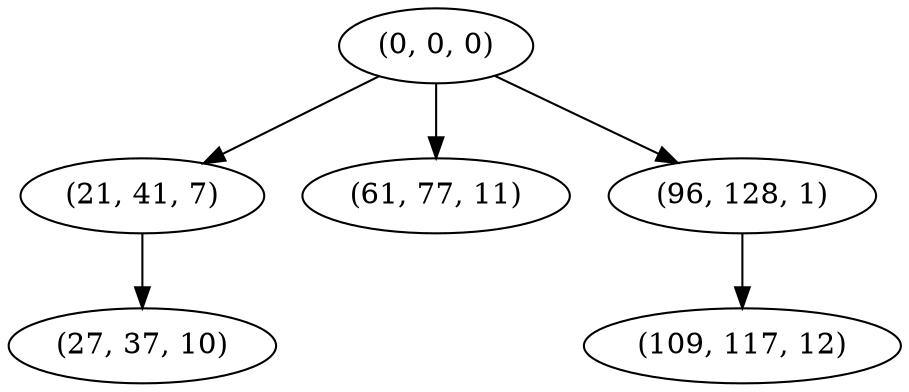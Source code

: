 digraph tree {
    "(0, 0, 0)";
    "(21, 41, 7)";
    "(27, 37, 10)";
    "(61, 77, 11)";
    "(96, 128, 1)";
    "(109, 117, 12)";
    "(0, 0, 0)" -> "(21, 41, 7)";
    "(0, 0, 0)" -> "(61, 77, 11)";
    "(0, 0, 0)" -> "(96, 128, 1)";
    "(21, 41, 7)" -> "(27, 37, 10)";
    "(96, 128, 1)" -> "(109, 117, 12)";
}
